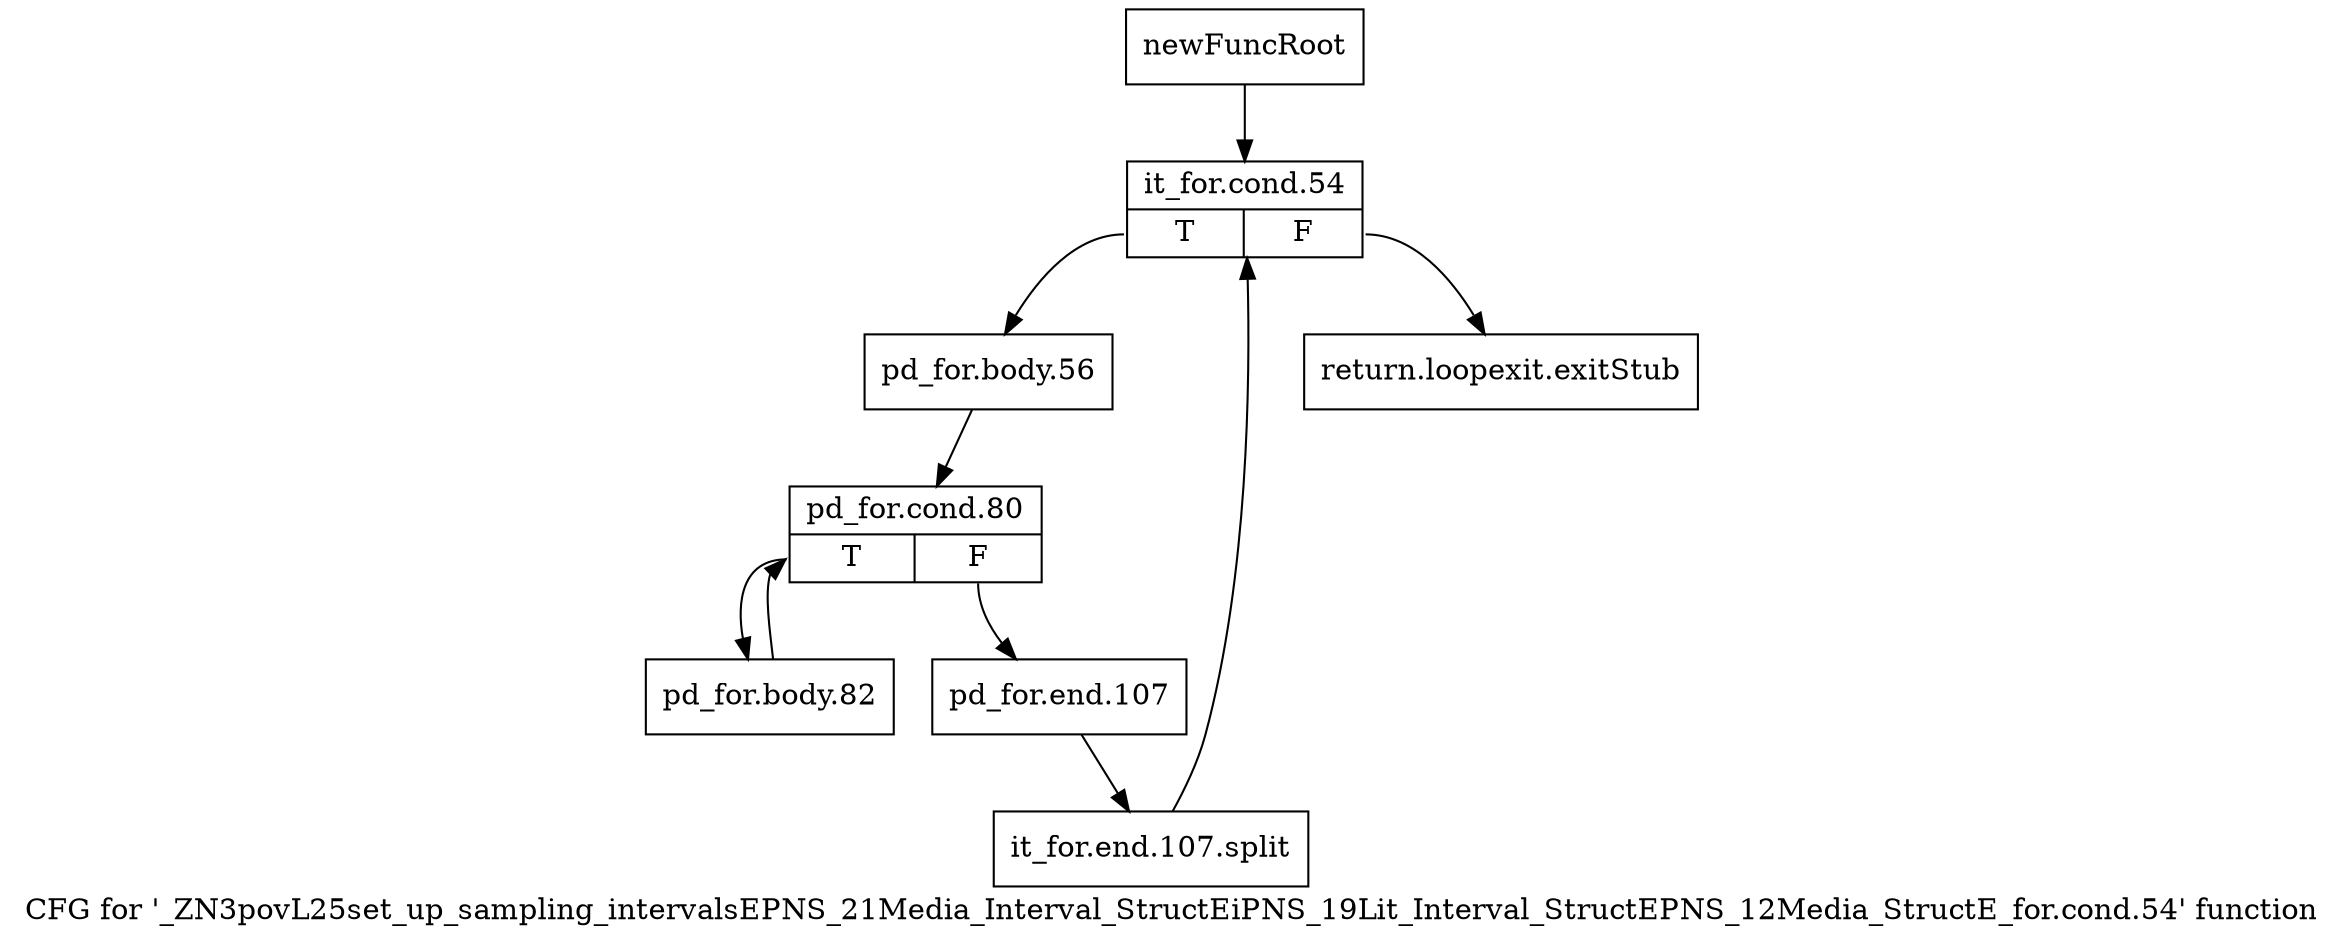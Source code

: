 digraph "CFG for '_ZN3povL25set_up_sampling_intervalsEPNS_21Media_Interval_StructEiPNS_19Lit_Interval_StructEPNS_12Media_StructE_for.cond.54' function" {
	label="CFG for '_ZN3povL25set_up_sampling_intervalsEPNS_21Media_Interval_StructEiPNS_19Lit_Interval_StructEPNS_12Media_StructE_for.cond.54' function";

	Node0x2677350 [shape=record,label="{newFuncRoot}"];
	Node0x2677350 -> Node0x26773f0;
	Node0x26773a0 [shape=record,label="{return.loopexit.exitStub}"];
	Node0x26773f0 [shape=record,label="{it_for.cond.54|{<s0>T|<s1>F}}"];
	Node0x26773f0:s0 -> Node0x2677440;
	Node0x26773f0:s1 -> Node0x26773a0;
	Node0x2677440 [shape=record,label="{pd_for.body.56}"];
	Node0x2677440 -> Node0x2677490;
	Node0x2677490 [shape=record,label="{pd_for.cond.80|{<s0>T|<s1>F}}"];
	Node0x2677490:s0 -> Node0x2677530;
	Node0x2677490:s1 -> Node0x26774e0;
	Node0x26774e0 [shape=record,label="{pd_for.end.107}"];
	Node0x26774e0 -> Node0x3761d20;
	Node0x3761d20 [shape=record,label="{it_for.end.107.split}"];
	Node0x3761d20 -> Node0x26773f0;
	Node0x2677530 [shape=record,label="{pd_for.body.82}"];
	Node0x2677530 -> Node0x2677490;
}
